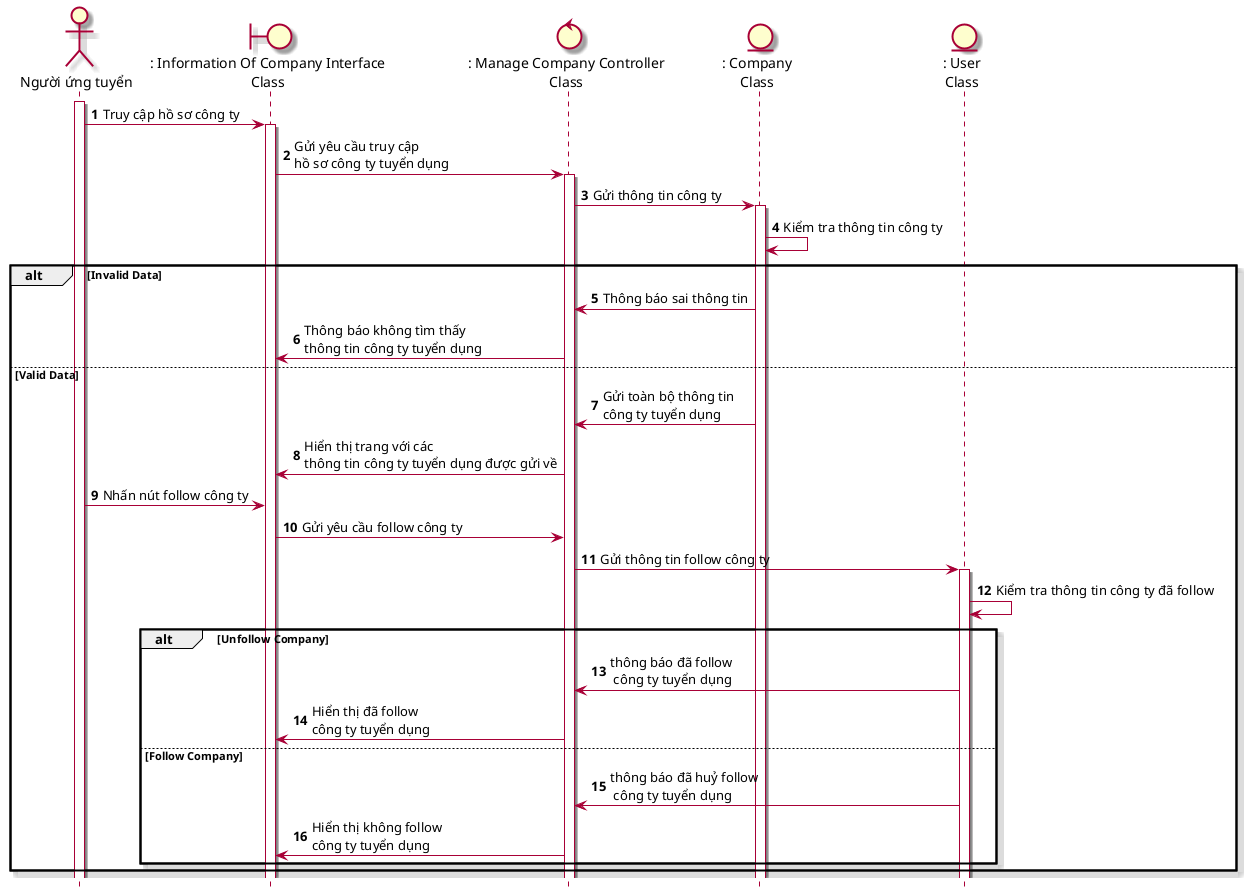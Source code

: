 @startuml SeqTheoDoiCongTyTuyenDung
skin rose 
hide footbox
actor nguoiUngTuyen as "Người ứng tuyển"
boundary informationOfCompanyInterface as ": Information Of Company Interface\nClass"
control manageCompanyController as ": Manage Company Controller\nClass"
entity Company as ": Company\nClass"
entity User as ": User\nClass"
nguoiUngTuyen++
autonumber
nguoiUngTuyen -> informationOfCompanyInterface++: Truy cập hồ sơ công ty
informationOfCompanyInterface -> manageCompanyController++: Gửi yêu cầu truy cập \nhồ sơ công ty tuyển dụng
manageCompanyController -> Company++: Gửi thông tin công ty
Company -> Company: Kiểm tra thông tin công ty 
alt Invalid Data
Company -> manageCompanyController: Thông báo sai thông tin
manageCompanyController-> informationOfCompanyInterface: Thông báo không tìm thấy\nthông tin công ty tuyển dụng
else Valid Data
Company -> manageCompanyController: Gửi toàn bộ thông tin \ncông ty tuyển dụng
manageCompanyController -> informationOfCompanyInterface: Hiển thị trang với các \nthông tin công ty tuyển dụng được gửi về
nguoiUngTuyen -> informationOfCompanyInterface: Nhấn nút follow công ty
informationOfCompanyInterface -> manageCompanyController: Gửi yêu cầu follow công ty
manageCompanyController -> User++: Gửi thông tin follow công ty
User -> User: Kiểm tra thông tin công ty đã follow
    alt Unfollow Company
        User -> manageCompanyController: thông báo đã follow\n công ty tuyển dụng
        manageCompanyController->informationOfCompanyInterface: Hiển thị đã follow \ncông ty tuyển dụng
    else Follow Company
        User -> manageCompanyController: thông báo đã huỷ follow\n công ty tuyển dụng
        manageCompanyController->informationOfCompanyInterface: Hiển thị không follow \ncông ty tuyển dụng
    end
end
@enduml